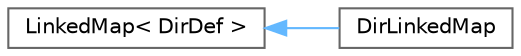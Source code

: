 digraph "Graphical Class Hierarchy"
{
 // INTERACTIVE_SVG=YES
 // LATEX_PDF_SIZE
  bgcolor="transparent";
  edge [fontname=Helvetica,fontsize=10,labelfontname=Helvetica,labelfontsize=10];
  node [fontname=Helvetica,fontsize=10,shape=box,height=0.2,width=0.4];
  rankdir="LR";
  Node0 [id="Node000000",label="LinkedMap\< DirDef \>",height=0.2,width=0.4,color="grey40", fillcolor="white", style="filled",URL="$d0/d2c/class_linked_map.html",tooltip=" "];
  Node0 -> Node1 [id="edge181_Node000000_Node000001",dir="back",color="steelblue1",style="solid",tooltip=" "];
  Node1 [id="Node000001",label="DirLinkedMap",height=0.2,width=0.4,color="grey40", fillcolor="white", style="filled",URL="$de/d40/class_dir_linked_map.html",tooltip="A linked map of directories."];
}

